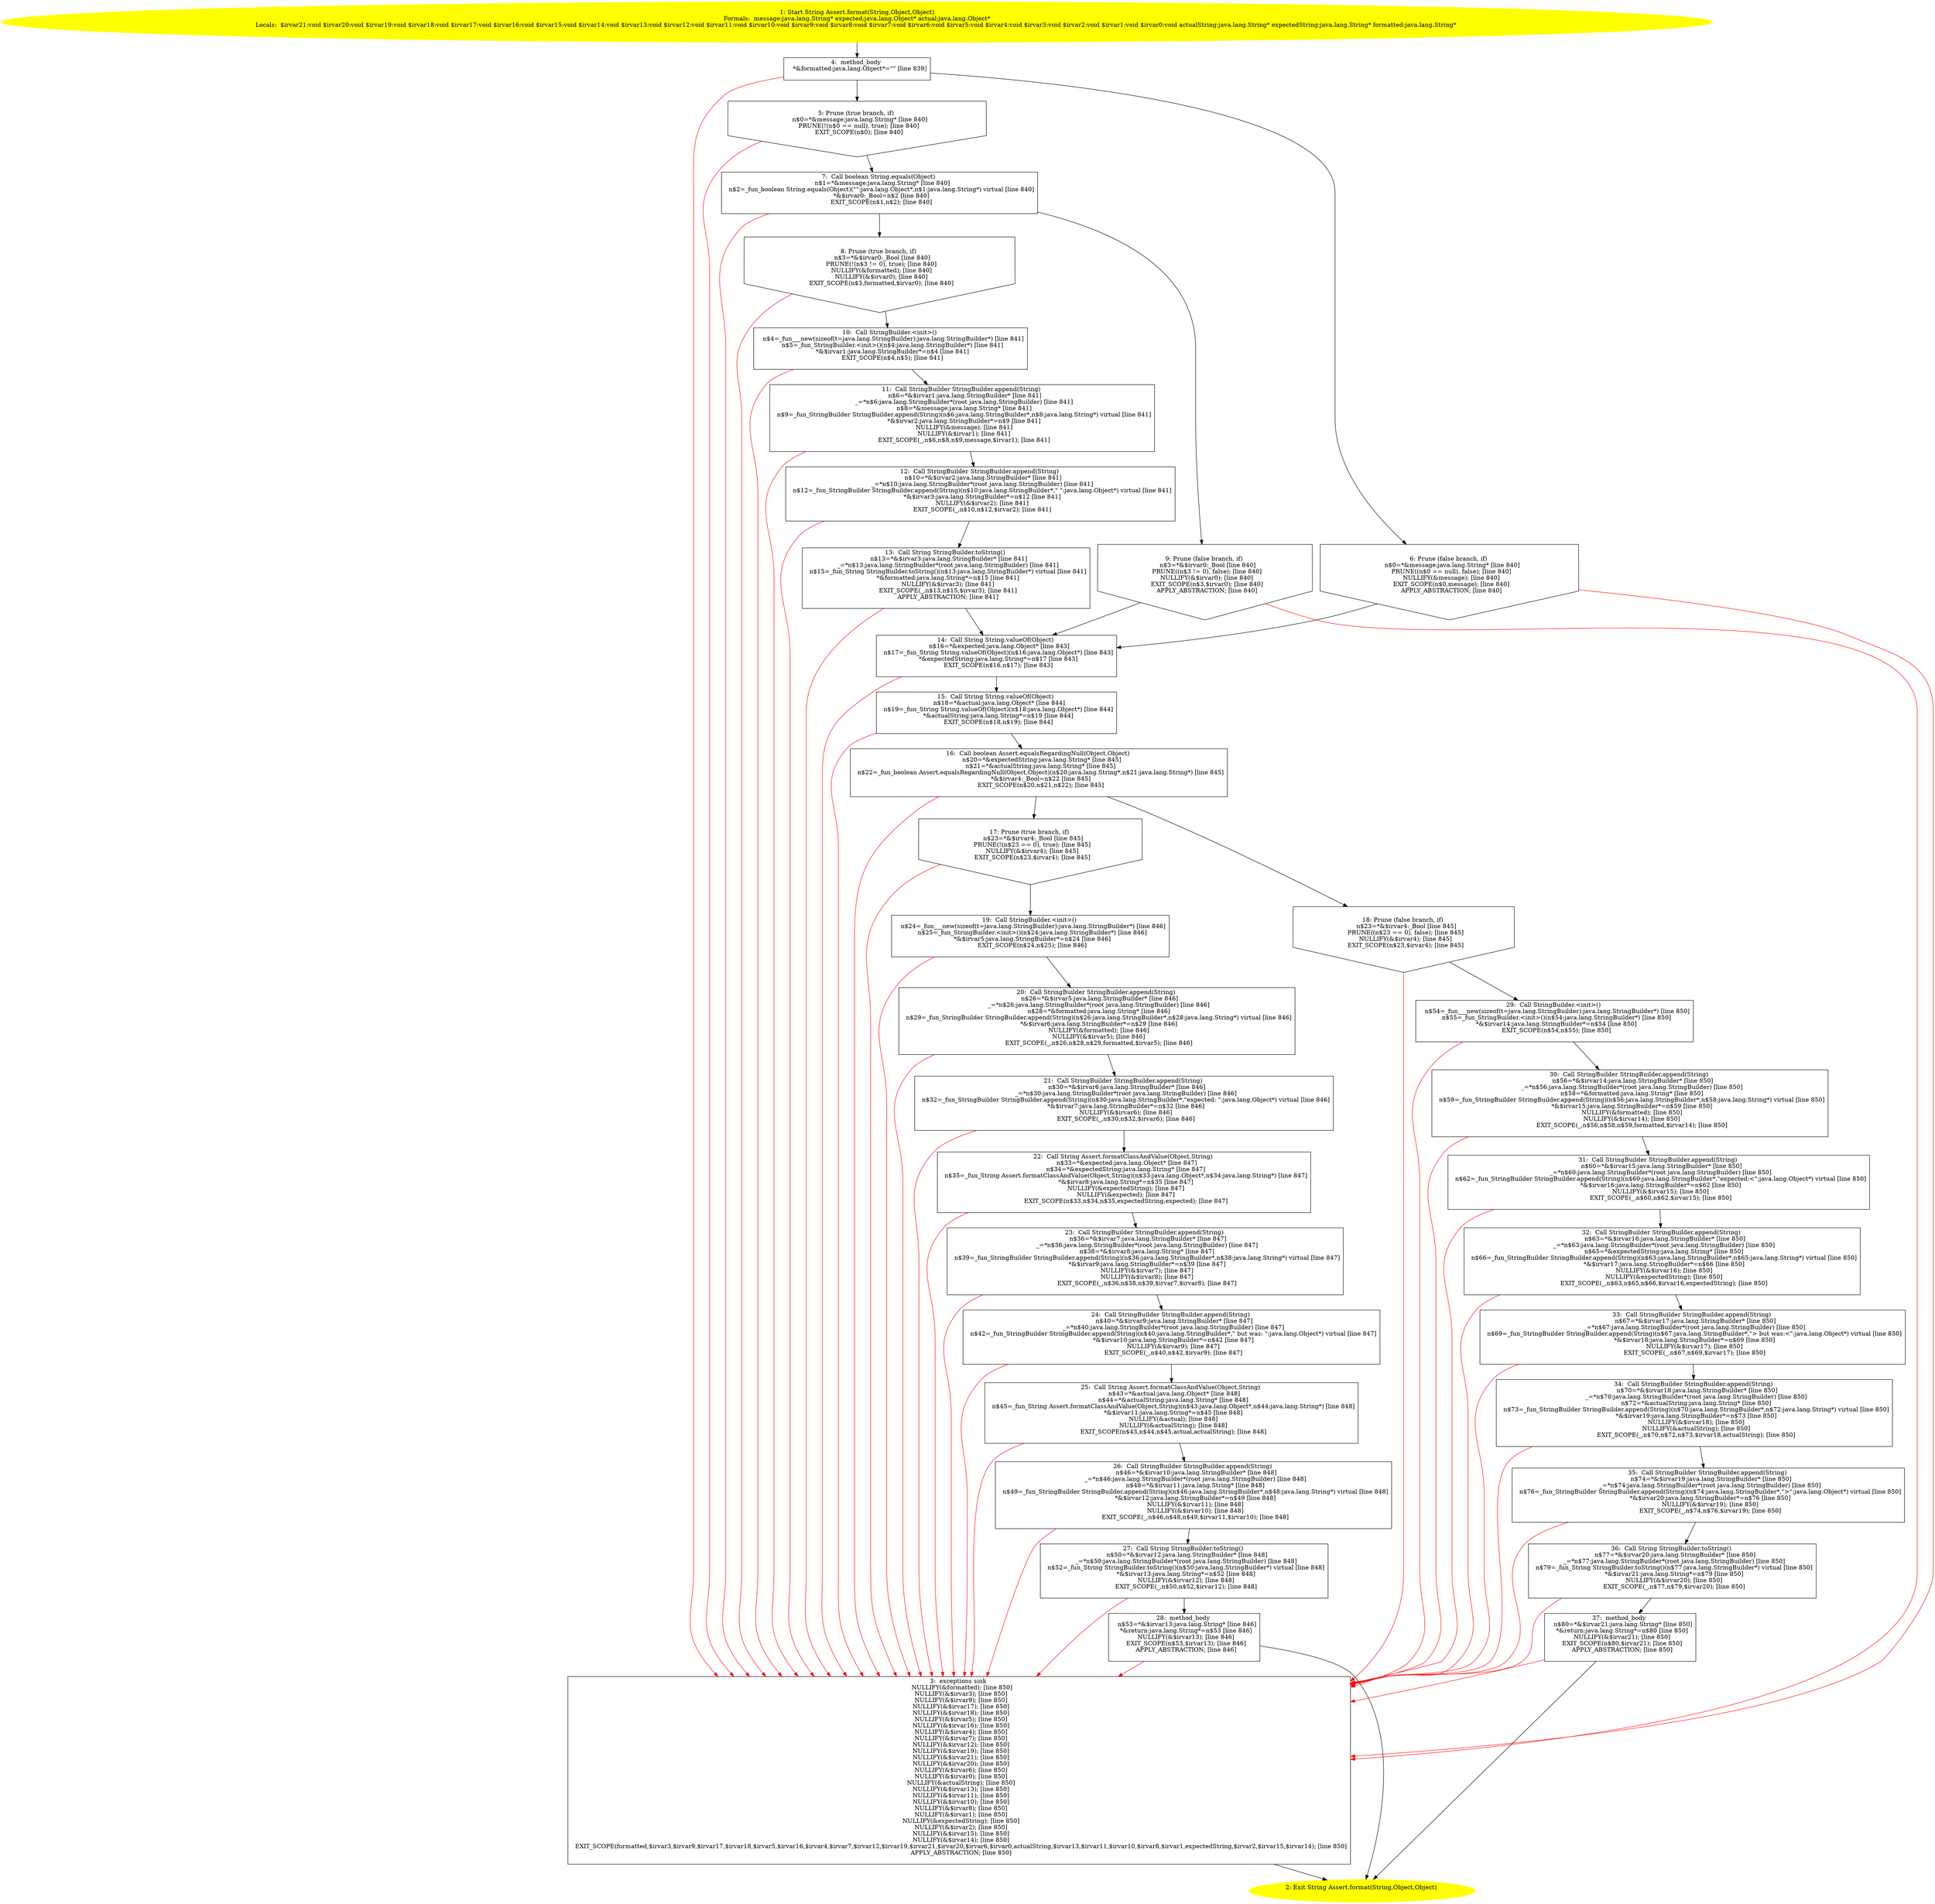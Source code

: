 /* @generated */
digraph cfg {
"org.junit.Assert.format(java.lang.String,java.lang.Object,java.lang.Object):java.lang.String.0040a1fde1e6d30497744224b7eedcc3_1" [label="1: Start String Assert.format(String,Object,Object)\nFormals:  message:java.lang.String* expected:java.lang.Object* actual:java.lang.Object*\nLocals:  $irvar21:void $irvar20:void $irvar19:void $irvar18:void $irvar17:void $irvar16:void $irvar15:void $irvar14:void $irvar13:void $irvar12:void $irvar11:void $irvar10:void $irvar9:void $irvar8:void $irvar7:void $irvar6:void $irvar5:void $irvar4:void $irvar3:void $irvar2:void $irvar1:void $irvar0:void actualString:java.lang.String* expectedString:java.lang.String* formatted:java.lang.String* \n  " color=yellow style=filled]
	

	 "org.junit.Assert.format(java.lang.String,java.lang.Object,java.lang.Object):java.lang.String.0040a1fde1e6d30497744224b7eedcc3_1" -> "org.junit.Assert.format(java.lang.String,java.lang.Object,java.lang.Object):java.lang.String.0040a1fde1e6d30497744224b7eedcc3_4" ;
"org.junit.Assert.format(java.lang.String,java.lang.Object,java.lang.Object):java.lang.String.0040a1fde1e6d30497744224b7eedcc3_2" [label="2: Exit String Assert.format(String,Object,Object) \n  " color=yellow style=filled]
	

"org.junit.Assert.format(java.lang.String,java.lang.Object,java.lang.Object):java.lang.String.0040a1fde1e6d30497744224b7eedcc3_3" [label="3:  exceptions sink \n   NULLIFY(&formatted); [line 850]\n  NULLIFY(&$irvar3); [line 850]\n  NULLIFY(&$irvar9); [line 850]\n  NULLIFY(&$irvar17); [line 850]\n  NULLIFY(&$irvar18); [line 850]\n  NULLIFY(&$irvar5); [line 850]\n  NULLIFY(&$irvar16); [line 850]\n  NULLIFY(&$irvar4); [line 850]\n  NULLIFY(&$irvar7); [line 850]\n  NULLIFY(&$irvar12); [line 850]\n  NULLIFY(&$irvar19); [line 850]\n  NULLIFY(&$irvar21); [line 850]\n  NULLIFY(&$irvar20); [line 850]\n  NULLIFY(&$irvar6); [line 850]\n  NULLIFY(&$irvar0); [line 850]\n  NULLIFY(&actualString); [line 850]\n  NULLIFY(&$irvar13); [line 850]\n  NULLIFY(&$irvar11); [line 850]\n  NULLIFY(&$irvar10); [line 850]\n  NULLIFY(&$irvar8); [line 850]\n  NULLIFY(&$irvar1); [line 850]\n  NULLIFY(&expectedString); [line 850]\n  NULLIFY(&$irvar2); [line 850]\n  NULLIFY(&$irvar15); [line 850]\n  NULLIFY(&$irvar14); [line 850]\n  EXIT_SCOPE(formatted,$irvar3,$irvar9,$irvar17,$irvar18,$irvar5,$irvar16,$irvar4,$irvar7,$irvar12,$irvar19,$irvar21,$irvar20,$irvar6,$irvar0,actualString,$irvar13,$irvar11,$irvar10,$irvar8,$irvar1,expectedString,$irvar2,$irvar15,$irvar14); [line 850]\n  APPLY_ABSTRACTION; [line 850]\n " shape="box"]
	

	 "org.junit.Assert.format(java.lang.String,java.lang.Object,java.lang.Object):java.lang.String.0040a1fde1e6d30497744224b7eedcc3_3" -> "org.junit.Assert.format(java.lang.String,java.lang.Object,java.lang.Object):java.lang.String.0040a1fde1e6d30497744224b7eedcc3_2" ;
"org.junit.Assert.format(java.lang.String,java.lang.Object,java.lang.Object):java.lang.String.0040a1fde1e6d30497744224b7eedcc3_4" [label="4:  method_body \n   *&formatted:java.lang.Object*=\"\" [line 839]\n " shape="box"]
	

	 "org.junit.Assert.format(java.lang.String,java.lang.Object,java.lang.Object):java.lang.String.0040a1fde1e6d30497744224b7eedcc3_4" -> "org.junit.Assert.format(java.lang.String,java.lang.Object,java.lang.Object):java.lang.String.0040a1fde1e6d30497744224b7eedcc3_5" ;
	 "org.junit.Assert.format(java.lang.String,java.lang.Object,java.lang.Object):java.lang.String.0040a1fde1e6d30497744224b7eedcc3_4" -> "org.junit.Assert.format(java.lang.String,java.lang.Object,java.lang.Object):java.lang.String.0040a1fde1e6d30497744224b7eedcc3_6" ;
	 "org.junit.Assert.format(java.lang.String,java.lang.Object,java.lang.Object):java.lang.String.0040a1fde1e6d30497744224b7eedcc3_4" -> "org.junit.Assert.format(java.lang.String,java.lang.Object,java.lang.Object):java.lang.String.0040a1fde1e6d30497744224b7eedcc3_3" [color="red" ];
"org.junit.Assert.format(java.lang.String,java.lang.Object,java.lang.Object):java.lang.String.0040a1fde1e6d30497744224b7eedcc3_5" [label="5: Prune (true branch, if) \n   n$0=*&message:java.lang.String* [line 840]\n  PRUNE(!(n$0 == null), true); [line 840]\n  EXIT_SCOPE(n$0); [line 840]\n " shape="invhouse"]
	

	 "org.junit.Assert.format(java.lang.String,java.lang.Object,java.lang.Object):java.lang.String.0040a1fde1e6d30497744224b7eedcc3_5" -> "org.junit.Assert.format(java.lang.String,java.lang.Object,java.lang.Object):java.lang.String.0040a1fde1e6d30497744224b7eedcc3_7" ;
	 "org.junit.Assert.format(java.lang.String,java.lang.Object,java.lang.Object):java.lang.String.0040a1fde1e6d30497744224b7eedcc3_5" -> "org.junit.Assert.format(java.lang.String,java.lang.Object,java.lang.Object):java.lang.String.0040a1fde1e6d30497744224b7eedcc3_3" [color="red" ];
"org.junit.Assert.format(java.lang.String,java.lang.Object,java.lang.Object):java.lang.String.0040a1fde1e6d30497744224b7eedcc3_6" [label="6: Prune (false branch, if) \n   n$0=*&message:java.lang.String* [line 840]\n  PRUNE((n$0 == null), false); [line 840]\n  NULLIFY(&message); [line 840]\n  EXIT_SCOPE(n$0,message); [line 840]\n  APPLY_ABSTRACTION; [line 840]\n " shape="invhouse"]
	

	 "org.junit.Assert.format(java.lang.String,java.lang.Object,java.lang.Object):java.lang.String.0040a1fde1e6d30497744224b7eedcc3_6" -> "org.junit.Assert.format(java.lang.String,java.lang.Object,java.lang.Object):java.lang.String.0040a1fde1e6d30497744224b7eedcc3_14" ;
	 "org.junit.Assert.format(java.lang.String,java.lang.Object,java.lang.Object):java.lang.String.0040a1fde1e6d30497744224b7eedcc3_6" -> "org.junit.Assert.format(java.lang.String,java.lang.Object,java.lang.Object):java.lang.String.0040a1fde1e6d30497744224b7eedcc3_3" [color="red" ];
"org.junit.Assert.format(java.lang.String,java.lang.Object,java.lang.Object):java.lang.String.0040a1fde1e6d30497744224b7eedcc3_7" [label="7:  Call boolean String.equals(Object) \n   n$1=*&message:java.lang.String* [line 840]\n  n$2=_fun_boolean String.equals(Object)(\"\":java.lang.Object*,n$1:java.lang.String*) virtual [line 840]\n  *&$irvar0:_Bool=n$2 [line 840]\n  EXIT_SCOPE(n$1,n$2); [line 840]\n " shape="box"]
	

	 "org.junit.Assert.format(java.lang.String,java.lang.Object,java.lang.Object):java.lang.String.0040a1fde1e6d30497744224b7eedcc3_7" -> "org.junit.Assert.format(java.lang.String,java.lang.Object,java.lang.Object):java.lang.String.0040a1fde1e6d30497744224b7eedcc3_8" ;
	 "org.junit.Assert.format(java.lang.String,java.lang.Object,java.lang.Object):java.lang.String.0040a1fde1e6d30497744224b7eedcc3_7" -> "org.junit.Assert.format(java.lang.String,java.lang.Object,java.lang.Object):java.lang.String.0040a1fde1e6d30497744224b7eedcc3_9" ;
	 "org.junit.Assert.format(java.lang.String,java.lang.Object,java.lang.Object):java.lang.String.0040a1fde1e6d30497744224b7eedcc3_7" -> "org.junit.Assert.format(java.lang.String,java.lang.Object,java.lang.Object):java.lang.String.0040a1fde1e6d30497744224b7eedcc3_3" [color="red" ];
"org.junit.Assert.format(java.lang.String,java.lang.Object,java.lang.Object):java.lang.String.0040a1fde1e6d30497744224b7eedcc3_8" [label="8: Prune (true branch, if) \n   n$3=*&$irvar0:_Bool [line 840]\n  PRUNE(!(n$3 != 0), true); [line 840]\n  NULLIFY(&formatted); [line 840]\n  NULLIFY(&$irvar0); [line 840]\n  EXIT_SCOPE(n$3,formatted,$irvar0); [line 840]\n " shape="invhouse"]
	

	 "org.junit.Assert.format(java.lang.String,java.lang.Object,java.lang.Object):java.lang.String.0040a1fde1e6d30497744224b7eedcc3_8" -> "org.junit.Assert.format(java.lang.String,java.lang.Object,java.lang.Object):java.lang.String.0040a1fde1e6d30497744224b7eedcc3_10" ;
	 "org.junit.Assert.format(java.lang.String,java.lang.Object,java.lang.Object):java.lang.String.0040a1fde1e6d30497744224b7eedcc3_8" -> "org.junit.Assert.format(java.lang.String,java.lang.Object,java.lang.Object):java.lang.String.0040a1fde1e6d30497744224b7eedcc3_3" [color="red" ];
"org.junit.Assert.format(java.lang.String,java.lang.Object,java.lang.Object):java.lang.String.0040a1fde1e6d30497744224b7eedcc3_9" [label="9: Prune (false branch, if) \n   n$3=*&$irvar0:_Bool [line 840]\n  PRUNE((n$3 != 0), false); [line 840]\n  NULLIFY(&$irvar0); [line 840]\n  EXIT_SCOPE(n$3,$irvar0); [line 840]\n  APPLY_ABSTRACTION; [line 840]\n " shape="invhouse"]
	

	 "org.junit.Assert.format(java.lang.String,java.lang.Object,java.lang.Object):java.lang.String.0040a1fde1e6d30497744224b7eedcc3_9" -> "org.junit.Assert.format(java.lang.String,java.lang.Object,java.lang.Object):java.lang.String.0040a1fde1e6d30497744224b7eedcc3_14" ;
	 "org.junit.Assert.format(java.lang.String,java.lang.Object,java.lang.Object):java.lang.String.0040a1fde1e6d30497744224b7eedcc3_9" -> "org.junit.Assert.format(java.lang.String,java.lang.Object,java.lang.Object):java.lang.String.0040a1fde1e6d30497744224b7eedcc3_3" [color="red" ];
"org.junit.Assert.format(java.lang.String,java.lang.Object,java.lang.Object):java.lang.String.0040a1fde1e6d30497744224b7eedcc3_10" [label="10:  Call StringBuilder.<init>() \n   n$4=_fun___new(sizeof(t=java.lang.StringBuilder):java.lang.StringBuilder*) [line 841]\n  n$5=_fun_StringBuilder.<init>()(n$4:java.lang.StringBuilder*) [line 841]\n  *&$irvar1:java.lang.StringBuilder*=n$4 [line 841]\n  EXIT_SCOPE(n$4,n$5); [line 841]\n " shape="box"]
	

	 "org.junit.Assert.format(java.lang.String,java.lang.Object,java.lang.Object):java.lang.String.0040a1fde1e6d30497744224b7eedcc3_10" -> "org.junit.Assert.format(java.lang.String,java.lang.Object,java.lang.Object):java.lang.String.0040a1fde1e6d30497744224b7eedcc3_11" ;
	 "org.junit.Assert.format(java.lang.String,java.lang.Object,java.lang.Object):java.lang.String.0040a1fde1e6d30497744224b7eedcc3_10" -> "org.junit.Assert.format(java.lang.String,java.lang.Object,java.lang.Object):java.lang.String.0040a1fde1e6d30497744224b7eedcc3_3" [color="red" ];
"org.junit.Assert.format(java.lang.String,java.lang.Object,java.lang.Object):java.lang.String.0040a1fde1e6d30497744224b7eedcc3_11" [label="11:  Call StringBuilder StringBuilder.append(String) \n   n$6=*&$irvar1:java.lang.StringBuilder* [line 841]\n  _=*n$6:java.lang.StringBuilder*(root java.lang.StringBuilder) [line 841]\n  n$8=*&message:java.lang.String* [line 841]\n  n$9=_fun_StringBuilder StringBuilder.append(String)(n$6:java.lang.StringBuilder*,n$8:java.lang.String*) virtual [line 841]\n  *&$irvar2:java.lang.StringBuilder*=n$9 [line 841]\n  NULLIFY(&message); [line 841]\n  NULLIFY(&$irvar1); [line 841]\n  EXIT_SCOPE(_,n$6,n$8,n$9,message,$irvar1); [line 841]\n " shape="box"]
	

	 "org.junit.Assert.format(java.lang.String,java.lang.Object,java.lang.Object):java.lang.String.0040a1fde1e6d30497744224b7eedcc3_11" -> "org.junit.Assert.format(java.lang.String,java.lang.Object,java.lang.Object):java.lang.String.0040a1fde1e6d30497744224b7eedcc3_12" ;
	 "org.junit.Assert.format(java.lang.String,java.lang.Object,java.lang.Object):java.lang.String.0040a1fde1e6d30497744224b7eedcc3_11" -> "org.junit.Assert.format(java.lang.String,java.lang.Object,java.lang.Object):java.lang.String.0040a1fde1e6d30497744224b7eedcc3_3" [color="red" ];
"org.junit.Assert.format(java.lang.String,java.lang.Object,java.lang.Object):java.lang.String.0040a1fde1e6d30497744224b7eedcc3_12" [label="12:  Call StringBuilder StringBuilder.append(String) \n   n$10=*&$irvar2:java.lang.StringBuilder* [line 841]\n  _=*n$10:java.lang.StringBuilder*(root java.lang.StringBuilder) [line 841]\n  n$12=_fun_StringBuilder StringBuilder.append(String)(n$10:java.lang.StringBuilder*,\" \":java.lang.Object*) virtual [line 841]\n  *&$irvar3:java.lang.StringBuilder*=n$12 [line 841]\n  NULLIFY(&$irvar2); [line 841]\n  EXIT_SCOPE(_,n$10,n$12,$irvar2); [line 841]\n " shape="box"]
	

	 "org.junit.Assert.format(java.lang.String,java.lang.Object,java.lang.Object):java.lang.String.0040a1fde1e6d30497744224b7eedcc3_12" -> "org.junit.Assert.format(java.lang.String,java.lang.Object,java.lang.Object):java.lang.String.0040a1fde1e6d30497744224b7eedcc3_13" ;
	 "org.junit.Assert.format(java.lang.String,java.lang.Object,java.lang.Object):java.lang.String.0040a1fde1e6d30497744224b7eedcc3_12" -> "org.junit.Assert.format(java.lang.String,java.lang.Object,java.lang.Object):java.lang.String.0040a1fde1e6d30497744224b7eedcc3_3" [color="red" ];
"org.junit.Assert.format(java.lang.String,java.lang.Object,java.lang.Object):java.lang.String.0040a1fde1e6d30497744224b7eedcc3_13" [label="13:  Call String StringBuilder.toString() \n   n$13=*&$irvar3:java.lang.StringBuilder* [line 841]\n  _=*n$13:java.lang.StringBuilder*(root java.lang.StringBuilder) [line 841]\n  n$15=_fun_String StringBuilder.toString()(n$13:java.lang.StringBuilder*) virtual [line 841]\n  *&formatted:java.lang.String*=n$15 [line 841]\n  NULLIFY(&$irvar3); [line 841]\n  EXIT_SCOPE(_,n$13,n$15,$irvar3); [line 841]\n  APPLY_ABSTRACTION; [line 841]\n " shape="box"]
	

	 "org.junit.Assert.format(java.lang.String,java.lang.Object,java.lang.Object):java.lang.String.0040a1fde1e6d30497744224b7eedcc3_13" -> "org.junit.Assert.format(java.lang.String,java.lang.Object,java.lang.Object):java.lang.String.0040a1fde1e6d30497744224b7eedcc3_14" ;
	 "org.junit.Assert.format(java.lang.String,java.lang.Object,java.lang.Object):java.lang.String.0040a1fde1e6d30497744224b7eedcc3_13" -> "org.junit.Assert.format(java.lang.String,java.lang.Object,java.lang.Object):java.lang.String.0040a1fde1e6d30497744224b7eedcc3_3" [color="red" ];
"org.junit.Assert.format(java.lang.String,java.lang.Object,java.lang.Object):java.lang.String.0040a1fde1e6d30497744224b7eedcc3_14" [label="14:  Call String String.valueOf(Object) \n   n$16=*&expected:java.lang.Object* [line 843]\n  n$17=_fun_String String.valueOf(Object)(n$16:java.lang.Object*) [line 843]\n  *&expectedString:java.lang.String*=n$17 [line 843]\n  EXIT_SCOPE(n$16,n$17); [line 843]\n " shape="box"]
	

	 "org.junit.Assert.format(java.lang.String,java.lang.Object,java.lang.Object):java.lang.String.0040a1fde1e6d30497744224b7eedcc3_14" -> "org.junit.Assert.format(java.lang.String,java.lang.Object,java.lang.Object):java.lang.String.0040a1fde1e6d30497744224b7eedcc3_15" ;
	 "org.junit.Assert.format(java.lang.String,java.lang.Object,java.lang.Object):java.lang.String.0040a1fde1e6d30497744224b7eedcc3_14" -> "org.junit.Assert.format(java.lang.String,java.lang.Object,java.lang.Object):java.lang.String.0040a1fde1e6d30497744224b7eedcc3_3" [color="red" ];
"org.junit.Assert.format(java.lang.String,java.lang.Object,java.lang.Object):java.lang.String.0040a1fde1e6d30497744224b7eedcc3_15" [label="15:  Call String String.valueOf(Object) \n   n$18=*&actual:java.lang.Object* [line 844]\n  n$19=_fun_String String.valueOf(Object)(n$18:java.lang.Object*) [line 844]\n  *&actualString:java.lang.String*=n$19 [line 844]\n  EXIT_SCOPE(n$18,n$19); [line 844]\n " shape="box"]
	

	 "org.junit.Assert.format(java.lang.String,java.lang.Object,java.lang.Object):java.lang.String.0040a1fde1e6d30497744224b7eedcc3_15" -> "org.junit.Assert.format(java.lang.String,java.lang.Object,java.lang.Object):java.lang.String.0040a1fde1e6d30497744224b7eedcc3_16" ;
	 "org.junit.Assert.format(java.lang.String,java.lang.Object,java.lang.Object):java.lang.String.0040a1fde1e6d30497744224b7eedcc3_15" -> "org.junit.Assert.format(java.lang.String,java.lang.Object,java.lang.Object):java.lang.String.0040a1fde1e6d30497744224b7eedcc3_3" [color="red" ];
"org.junit.Assert.format(java.lang.String,java.lang.Object,java.lang.Object):java.lang.String.0040a1fde1e6d30497744224b7eedcc3_16" [label="16:  Call boolean Assert.equalsRegardingNull(Object,Object) \n   n$20=*&expectedString:java.lang.String* [line 845]\n  n$21=*&actualString:java.lang.String* [line 845]\n  n$22=_fun_boolean Assert.equalsRegardingNull(Object,Object)(n$20:java.lang.String*,n$21:java.lang.String*) [line 845]\n  *&$irvar4:_Bool=n$22 [line 845]\n  EXIT_SCOPE(n$20,n$21,n$22); [line 845]\n " shape="box"]
	

	 "org.junit.Assert.format(java.lang.String,java.lang.Object,java.lang.Object):java.lang.String.0040a1fde1e6d30497744224b7eedcc3_16" -> "org.junit.Assert.format(java.lang.String,java.lang.Object,java.lang.Object):java.lang.String.0040a1fde1e6d30497744224b7eedcc3_17" ;
	 "org.junit.Assert.format(java.lang.String,java.lang.Object,java.lang.Object):java.lang.String.0040a1fde1e6d30497744224b7eedcc3_16" -> "org.junit.Assert.format(java.lang.String,java.lang.Object,java.lang.Object):java.lang.String.0040a1fde1e6d30497744224b7eedcc3_18" ;
	 "org.junit.Assert.format(java.lang.String,java.lang.Object,java.lang.Object):java.lang.String.0040a1fde1e6d30497744224b7eedcc3_16" -> "org.junit.Assert.format(java.lang.String,java.lang.Object,java.lang.Object):java.lang.String.0040a1fde1e6d30497744224b7eedcc3_3" [color="red" ];
"org.junit.Assert.format(java.lang.String,java.lang.Object,java.lang.Object):java.lang.String.0040a1fde1e6d30497744224b7eedcc3_17" [label="17: Prune (true branch, if) \n   n$23=*&$irvar4:_Bool [line 845]\n  PRUNE(!(n$23 == 0), true); [line 845]\n  NULLIFY(&$irvar4); [line 845]\n  EXIT_SCOPE(n$23,$irvar4); [line 845]\n " shape="invhouse"]
	

	 "org.junit.Assert.format(java.lang.String,java.lang.Object,java.lang.Object):java.lang.String.0040a1fde1e6d30497744224b7eedcc3_17" -> "org.junit.Assert.format(java.lang.String,java.lang.Object,java.lang.Object):java.lang.String.0040a1fde1e6d30497744224b7eedcc3_19" ;
	 "org.junit.Assert.format(java.lang.String,java.lang.Object,java.lang.Object):java.lang.String.0040a1fde1e6d30497744224b7eedcc3_17" -> "org.junit.Assert.format(java.lang.String,java.lang.Object,java.lang.Object):java.lang.String.0040a1fde1e6d30497744224b7eedcc3_3" [color="red" ];
"org.junit.Assert.format(java.lang.String,java.lang.Object,java.lang.Object):java.lang.String.0040a1fde1e6d30497744224b7eedcc3_18" [label="18: Prune (false branch, if) \n   n$23=*&$irvar4:_Bool [line 845]\n  PRUNE((n$23 == 0), false); [line 845]\n  NULLIFY(&$irvar4); [line 845]\n  EXIT_SCOPE(n$23,$irvar4); [line 845]\n " shape="invhouse"]
	

	 "org.junit.Assert.format(java.lang.String,java.lang.Object,java.lang.Object):java.lang.String.0040a1fde1e6d30497744224b7eedcc3_18" -> "org.junit.Assert.format(java.lang.String,java.lang.Object,java.lang.Object):java.lang.String.0040a1fde1e6d30497744224b7eedcc3_29" ;
	 "org.junit.Assert.format(java.lang.String,java.lang.Object,java.lang.Object):java.lang.String.0040a1fde1e6d30497744224b7eedcc3_18" -> "org.junit.Assert.format(java.lang.String,java.lang.Object,java.lang.Object):java.lang.String.0040a1fde1e6d30497744224b7eedcc3_3" [color="red" ];
"org.junit.Assert.format(java.lang.String,java.lang.Object,java.lang.Object):java.lang.String.0040a1fde1e6d30497744224b7eedcc3_19" [label="19:  Call StringBuilder.<init>() \n   n$24=_fun___new(sizeof(t=java.lang.StringBuilder):java.lang.StringBuilder*) [line 846]\n  n$25=_fun_StringBuilder.<init>()(n$24:java.lang.StringBuilder*) [line 846]\n  *&$irvar5:java.lang.StringBuilder*=n$24 [line 846]\n  EXIT_SCOPE(n$24,n$25); [line 846]\n " shape="box"]
	

	 "org.junit.Assert.format(java.lang.String,java.lang.Object,java.lang.Object):java.lang.String.0040a1fde1e6d30497744224b7eedcc3_19" -> "org.junit.Assert.format(java.lang.String,java.lang.Object,java.lang.Object):java.lang.String.0040a1fde1e6d30497744224b7eedcc3_20" ;
	 "org.junit.Assert.format(java.lang.String,java.lang.Object,java.lang.Object):java.lang.String.0040a1fde1e6d30497744224b7eedcc3_19" -> "org.junit.Assert.format(java.lang.String,java.lang.Object,java.lang.Object):java.lang.String.0040a1fde1e6d30497744224b7eedcc3_3" [color="red" ];
"org.junit.Assert.format(java.lang.String,java.lang.Object,java.lang.Object):java.lang.String.0040a1fde1e6d30497744224b7eedcc3_20" [label="20:  Call StringBuilder StringBuilder.append(String) \n   n$26=*&$irvar5:java.lang.StringBuilder* [line 846]\n  _=*n$26:java.lang.StringBuilder*(root java.lang.StringBuilder) [line 846]\n  n$28=*&formatted:java.lang.String* [line 846]\n  n$29=_fun_StringBuilder StringBuilder.append(String)(n$26:java.lang.StringBuilder*,n$28:java.lang.String*) virtual [line 846]\n  *&$irvar6:java.lang.StringBuilder*=n$29 [line 846]\n  NULLIFY(&formatted); [line 846]\n  NULLIFY(&$irvar5); [line 846]\n  EXIT_SCOPE(_,n$26,n$28,n$29,formatted,$irvar5); [line 846]\n " shape="box"]
	

	 "org.junit.Assert.format(java.lang.String,java.lang.Object,java.lang.Object):java.lang.String.0040a1fde1e6d30497744224b7eedcc3_20" -> "org.junit.Assert.format(java.lang.String,java.lang.Object,java.lang.Object):java.lang.String.0040a1fde1e6d30497744224b7eedcc3_21" ;
	 "org.junit.Assert.format(java.lang.String,java.lang.Object,java.lang.Object):java.lang.String.0040a1fde1e6d30497744224b7eedcc3_20" -> "org.junit.Assert.format(java.lang.String,java.lang.Object,java.lang.Object):java.lang.String.0040a1fde1e6d30497744224b7eedcc3_3" [color="red" ];
"org.junit.Assert.format(java.lang.String,java.lang.Object,java.lang.Object):java.lang.String.0040a1fde1e6d30497744224b7eedcc3_21" [label="21:  Call StringBuilder StringBuilder.append(String) \n   n$30=*&$irvar6:java.lang.StringBuilder* [line 846]\n  _=*n$30:java.lang.StringBuilder*(root java.lang.StringBuilder) [line 846]\n  n$32=_fun_StringBuilder StringBuilder.append(String)(n$30:java.lang.StringBuilder*,\"expected: \":java.lang.Object*) virtual [line 846]\n  *&$irvar7:java.lang.StringBuilder*=n$32 [line 846]\n  NULLIFY(&$irvar6); [line 846]\n  EXIT_SCOPE(_,n$30,n$32,$irvar6); [line 846]\n " shape="box"]
	

	 "org.junit.Assert.format(java.lang.String,java.lang.Object,java.lang.Object):java.lang.String.0040a1fde1e6d30497744224b7eedcc3_21" -> "org.junit.Assert.format(java.lang.String,java.lang.Object,java.lang.Object):java.lang.String.0040a1fde1e6d30497744224b7eedcc3_22" ;
	 "org.junit.Assert.format(java.lang.String,java.lang.Object,java.lang.Object):java.lang.String.0040a1fde1e6d30497744224b7eedcc3_21" -> "org.junit.Assert.format(java.lang.String,java.lang.Object,java.lang.Object):java.lang.String.0040a1fde1e6d30497744224b7eedcc3_3" [color="red" ];
"org.junit.Assert.format(java.lang.String,java.lang.Object,java.lang.Object):java.lang.String.0040a1fde1e6d30497744224b7eedcc3_22" [label="22:  Call String Assert.formatClassAndValue(Object,String) \n   n$33=*&expected:java.lang.Object* [line 847]\n  n$34=*&expectedString:java.lang.String* [line 847]\n  n$35=_fun_String Assert.formatClassAndValue(Object,String)(n$33:java.lang.Object*,n$34:java.lang.String*) [line 847]\n  *&$irvar8:java.lang.String*=n$35 [line 847]\n  NULLIFY(&expectedString); [line 847]\n  NULLIFY(&expected); [line 847]\n  EXIT_SCOPE(n$33,n$34,n$35,expectedString,expected); [line 847]\n " shape="box"]
	

	 "org.junit.Assert.format(java.lang.String,java.lang.Object,java.lang.Object):java.lang.String.0040a1fde1e6d30497744224b7eedcc3_22" -> "org.junit.Assert.format(java.lang.String,java.lang.Object,java.lang.Object):java.lang.String.0040a1fde1e6d30497744224b7eedcc3_23" ;
	 "org.junit.Assert.format(java.lang.String,java.lang.Object,java.lang.Object):java.lang.String.0040a1fde1e6d30497744224b7eedcc3_22" -> "org.junit.Assert.format(java.lang.String,java.lang.Object,java.lang.Object):java.lang.String.0040a1fde1e6d30497744224b7eedcc3_3" [color="red" ];
"org.junit.Assert.format(java.lang.String,java.lang.Object,java.lang.Object):java.lang.String.0040a1fde1e6d30497744224b7eedcc3_23" [label="23:  Call StringBuilder StringBuilder.append(String) \n   n$36=*&$irvar7:java.lang.StringBuilder* [line 847]\n  _=*n$36:java.lang.StringBuilder*(root java.lang.StringBuilder) [line 847]\n  n$38=*&$irvar8:java.lang.String* [line 847]\n  n$39=_fun_StringBuilder StringBuilder.append(String)(n$36:java.lang.StringBuilder*,n$38:java.lang.String*) virtual [line 847]\n  *&$irvar9:java.lang.StringBuilder*=n$39 [line 847]\n  NULLIFY(&$irvar7); [line 847]\n  NULLIFY(&$irvar8); [line 847]\n  EXIT_SCOPE(_,n$36,n$38,n$39,$irvar7,$irvar8); [line 847]\n " shape="box"]
	

	 "org.junit.Assert.format(java.lang.String,java.lang.Object,java.lang.Object):java.lang.String.0040a1fde1e6d30497744224b7eedcc3_23" -> "org.junit.Assert.format(java.lang.String,java.lang.Object,java.lang.Object):java.lang.String.0040a1fde1e6d30497744224b7eedcc3_24" ;
	 "org.junit.Assert.format(java.lang.String,java.lang.Object,java.lang.Object):java.lang.String.0040a1fde1e6d30497744224b7eedcc3_23" -> "org.junit.Assert.format(java.lang.String,java.lang.Object,java.lang.Object):java.lang.String.0040a1fde1e6d30497744224b7eedcc3_3" [color="red" ];
"org.junit.Assert.format(java.lang.String,java.lang.Object,java.lang.Object):java.lang.String.0040a1fde1e6d30497744224b7eedcc3_24" [label="24:  Call StringBuilder StringBuilder.append(String) \n   n$40=*&$irvar9:java.lang.StringBuilder* [line 847]\n  _=*n$40:java.lang.StringBuilder*(root java.lang.StringBuilder) [line 847]\n  n$42=_fun_StringBuilder StringBuilder.append(String)(n$40:java.lang.StringBuilder*,\" but was: \":java.lang.Object*) virtual [line 847]\n  *&$irvar10:java.lang.StringBuilder*=n$42 [line 847]\n  NULLIFY(&$irvar9); [line 847]\n  EXIT_SCOPE(_,n$40,n$42,$irvar9); [line 847]\n " shape="box"]
	

	 "org.junit.Assert.format(java.lang.String,java.lang.Object,java.lang.Object):java.lang.String.0040a1fde1e6d30497744224b7eedcc3_24" -> "org.junit.Assert.format(java.lang.String,java.lang.Object,java.lang.Object):java.lang.String.0040a1fde1e6d30497744224b7eedcc3_25" ;
	 "org.junit.Assert.format(java.lang.String,java.lang.Object,java.lang.Object):java.lang.String.0040a1fde1e6d30497744224b7eedcc3_24" -> "org.junit.Assert.format(java.lang.String,java.lang.Object,java.lang.Object):java.lang.String.0040a1fde1e6d30497744224b7eedcc3_3" [color="red" ];
"org.junit.Assert.format(java.lang.String,java.lang.Object,java.lang.Object):java.lang.String.0040a1fde1e6d30497744224b7eedcc3_25" [label="25:  Call String Assert.formatClassAndValue(Object,String) \n   n$43=*&actual:java.lang.Object* [line 848]\n  n$44=*&actualString:java.lang.String* [line 848]\n  n$45=_fun_String Assert.formatClassAndValue(Object,String)(n$43:java.lang.Object*,n$44:java.lang.String*) [line 848]\n  *&$irvar11:java.lang.String*=n$45 [line 848]\n  NULLIFY(&actual); [line 848]\n  NULLIFY(&actualString); [line 848]\n  EXIT_SCOPE(n$43,n$44,n$45,actual,actualString); [line 848]\n " shape="box"]
	

	 "org.junit.Assert.format(java.lang.String,java.lang.Object,java.lang.Object):java.lang.String.0040a1fde1e6d30497744224b7eedcc3_25" -> "org.junit.Assert.format(java.lang.String,java.lang.Object,java.lang.Object):java.lang.String.0040a1fde1e6d30497744224b7eedcc3_26" ;
	 "org.junit.Assert.format(java.lang.String,java.lang.Object,java.lang.Object):java.lang.String.0040a1fde1e6d30497744224b7eedcc3_25" -> "org.junit.Assert.format(java.lang.String,java.lang.Object,java.lang.Object):java.lang.String.0040a1fde1e6d30497744224b7eedcc3_3" [color="red" ];
"org.junit.Assert.format(java.lang.String,java.lang.Object,java.lang.Object):java.lang.String.0040a1fde1e6d30497744224b7eedcc3_26" [label="26:  Call StringBuilder StringBuilder.append(String) \n   n$46=*&$irvar10:java.lang.StringBuilder* [line 848]\n  _=*n$46:java.lang.StringBuilder*(root java.lang.StringBuilder) [line 848]\n  n$48=*&$irvar11:java.lang.String* [line 848]\n  n$49=_fun_StringBuilder StringBuilder.append(String)(n$46:java.lang.StringBuilder*,n$48:java.lang.String*) virtual [line 848]\n  *&$irvar12:java.lang.StringBuilder*=n$49 [line 848]\n  NULLIFY(&$irvar11); [line 848]\n  NULLIFY(&$irvar10); [line 848]\n  EXIT_SCOPE(_,n$46,n$48,n$49,$irvar11,$irvar10); [line 848]\n " shape="box"]
	

	 "org.junit.Assert.format(java.lang.String,java.lang.Object,java.lang.Object):java.lang.String.0040a1fde1e6d30497744224b7eedcc3_26" -> "org.junit.Assert.format(java.lang.String,java.lang.Object,java.lang.Object):java.lang.String.0040a1fde1e6d30497744224b7eedcc3_27" ;
	 "org.junit.Assert.format(java.lang.String,java.lang.Object,java.lang.Object):java.lang.String.0040a1fde1e6d30497744224b7eedcc3_26" -> "org.junit.Assert.format(java.lang.String,java.lang.Object,java.lang.Object):java.lang.String.0040a1fde1e6d30497744224b7eedcc3_3" [color="red" ];
"org.junit.Assert.format(java.lang.String,java.lang.Object,java.lang.Object):java.lang.String.0040a1fde1e6d30497744224b7eedcc3_27" [label="27:  Call String StringBuilder.toString() \n   n$50=*&$irvar12:java.lang.StringBuilder* [line 848]\n  _=*n$50:java.lang.StringBuilder*(root java.lang.StringBuilder) [line 848]\n  n$52=_fun_String StringBuilder.toString()(n$50:java.lang.StringBuilder*) virtual [line 848]\n  *&$irvar13:java.lang.String*=n$52 [line 848]\n  NULLIFY(&$irvar12); [line 848]\n  EXIT_SCOPE(_,n$50,n$52,$irvar12); [line 848]\n " shape="box"]
	

	 "org.junit.Assert.format(java.lang.String,java.lang.Object,java.lang.Object):java.lang.String.0040a1fde1e6d30497744224b7eedcc3_27" -> "org.junit.Assert.format(java.lang.String,java.lang.Object,java.lang.Object):java.lang.String.0040a1fde1e6d30497744224b7eedcc3_28" ;
	 "org.junit.Assert.format(java.lang.String,java.lang.Object,java.lang.Object):java.lang.String.0040a1fde1e6d30497744224b7eedcc3_27" -> "org.junit.Assert.format(java.lang.String,java.lang.Object,java.lang.Object):java.lang.String.0040a1fde1e6d30497744224b7eedcc3_3" [color="red" ];
"org.junit.Assert.format(java.lang.String,java.lang.Object,java.lang.Object):java.lang.String.0040a1fde1e6d30497744224b7eedcc3_28" [label="28:  method_body \n   n$53=*&$irvar13:java.lang.String* [line 846]\n  *&return:java.lang.String*=n$53 [line 846]\n  NULLIFY(&$irvar13); [line 846]\n  EXIT_SCOPE(n$53,$irvar13); [line 846]\n  APPLY_ABSTRACTION; [line 846]\n " shape="box"]
	

	 "org.junit.Assert.format(java.lang.String,java.lang.Object,java.lang.Object):java.lang.String.0040a1fde1e6d30497744224b7eedcc3_28" -> "org.junit.Assert.format(java.lang.String,java.lang.Object,java.lang.Object):java.lang.String.0040a1fde1e6d30497744224b7eedcc3_2" ;
	 "org.junit.Assert.format(java.lang.String,java.lang.Object,java.lang.Object):java.lang.String.0040a1fde1e6d30497744224b7eedcc3_28" -> "org.junit.Assert.format(java.lang.String,java.lang.Object,java.lang.Object):java.lang.String.0040a1fde1e6d30497744224b7eedcc3_3" [color="red" ];
"org.junit.Assert.format(java.lang.String,java.lang.Object,java.lang.Object):java.lang.String.0040a1fde1e6d30497744224b7eedcc3_29" [label="29:  Call StringBuilder.<init>() \n   n$54=_fun___new(sizeof(t=java.lang.StringBuilder):java.lang.StringBuilder*) [line 850]\n  n$55=_fun_StringBuilder.<init>()(n$54:java.lang.StringBuilder*) [line 850]\n  *&$irvar14:java.lang.StringBuilder*=n$54 [line 850]\n  EXIT_SCOPE(n$54,n$55); [line 850]\n " shape="box"]
	

	 "org.junit.Assert.format(java.lang.String,java.lang.Object,java.lang.Object):java.lang.String.0040a1fde1e6d30497744224b7eedcc3_29" -> "org.junit.Assert.format(java.lang.String,java.lang.Object,java.lang.Object):java.lang.String.0040a1fde1e6d30497744224b7eedcc3_30" ;
	 "org.junit.Assert.format(java.lang.String,java.lang.Object,java.lang.Object):java.lang.String.0040a1fde1e6d30497744224b7eedcc3_29" -> "org.junit.Assert.format(java.lang.String,java.lang.Object,java.lang.Object):java.lang.String.0040a1fde1e6d30497744224b7eedcc3_3" [color="red" ];
"org.junit.Assert.format(java.lang.String,java.lang.Object,java.lang.Object):java.lang.String.0040a1fde1e6d30497744224b7eedcc3_30" [label="30:  Call StringBuilder StringBuilder.append(String) \n   n$56=*&$irvar14:java.lang.StringBuilder* [line 850]\n  _=*n$56:java.lang.StringBuilder*(root java.lang.StringBuilder) [line 850]\n  n$58=*&formatted:java.lang.String* [line 850]\n  n$59=_fun_StringBuilder StringBuilder.append(String)(n$56:java.lang.StringBuilder*,n$58:java.lang.String*) virtual [line 850]\n  *&$irvar15:java.lang.StringBuilder*=n$59 [line 850]\n  NULLIFY(&formatted); [line 850]\n  NULLIFY(&$irvar14); [line 850]\n  EXIT_SCOPE(_,n$56,n$58,n$59,formatted,$irvar14); [line 850]\n " shape="box"]
	

	 "org.junit.Assert.format(java.lang.String,java.lang.Object,java.lang.Object):java.lang.String.0040a1fde1e6d30497744224b7eedcc3_30" -> "org.junit.Assert.format(java.lang.String,java.lang.Object,java.lang.Object):java.lang.String.0040a1fde1e6d30497744224b7eedcc3_31" ;
	 "org.junit.Assert.format(java.lang.String,java.lang.Object,java.lang.Object):java.lang.String.0040a1fde1e6d30497744224b7eedcc3_30" -> "org.junit.Assert.format(java.lang.String,java.lang.Object,java.lang.Object):java.lang.String.0040a1fde1e6d30497744224b7eedcc3_3" [color="red" ];
"org.junit.Assert.format(java.lang.String,java.lang.Object,java.lang.Object):java.lang.String.0040a1fde1e6d30497744224b7eedcc3_31" [label="31:  Call StringBuilder StringBuilder.append(String) \n   n$60=*&$irvar15:java.lang.StringBuilder* [line 850]\n  _=*n$60:java.lang.StringBuilder*(root java.lang.StringBuilder) [line 850]\n  n$62=_fun_StringBuilder StringBuilder.append(String)(n$60:java.lang.StringBuilder*,\"expected:<\":java.lang.Object*) virtual [line 850]\n  *&$irvar16:java.lang.StringBuilder*=n$62 [line 850]\n  NULLIFY(&$irvar15); [line 850]\n  EXIT_SCOPE(_,n$60,n$62,$irvar15); [line 850]\n " shape="box"]
	

	 "org.junit.Assert.format(java.lang.String,java.lang.Object,java.lang.Object):java.lang.String.0040a1fde1e6d30497744224b7eedcc3_31" -> "org.junit.Assert.format(java.lang.String,java.lang.Object,java.lang.Object):java.lang.String.0040a1fde1e6d30497744224b7eedcc3_32" ;
	 "org.junit.Assert.format(java.lang.String,java.lang.Object,java.lang.Object):java.lang.String.0040a1fde1e6d30497744224b7eedcc3_31" -> "org.junit.Assert.format(java.lang.String,java.lang.Object,java.lang.Object):java.lang.String.0040a1fde1e6d30497744224b7eedcc3_3" [color="red" ];
"org.junit.Assert.format(java.lang.String,java.lang.Object,java.lang.Object):java.lang.String.0040a1fde1e6d30497744224b7eedcc3_32" [label="32:  Call StringBuilder StringBuilder.append(String) \n   n$63=*&$irvar16:java.lang.StringBuilder* [line 850]\n  _=*n$63:java.lang.StringBuilder*(root java.lang.StringBuilder) [line 850]\n  n$65=*&expectedString:java.lang.String* [line 850]\n  n$66=_fun_StringBuilder StringBuilder.append(String)(n$63:java.lang.StringBuilder*,n$65:java.lang.String*) virtual [line 850]\n  *&$irvar17:java.lang.StringBuilder*=n$66 [line 850]\n  NULLIFY(&$irvar16); [line 850]\n  NULLIFY(&expectedString); [line 850]\n  EXIT_SCOPE(_,n$63,n$65,n$66,$irvar16,expectedString); [line 850]\n " shape="box"]
	

	 "org.junit.Assert.format(java.lang.String,java.lang.Object,java.lang.Object):java.lang.String.0040a1fde1e6d30497744224b7eedcc3_32" -> "org.junit.Assert.format(java.lang.String,java.lang.Object,java.lang.Object):java.lang.String.0040a1fde1e6d30497744224b7eedcc3_33" ;
	 "org.junit.Assert.format(java.lang.String,java.lang.Object,java.lang.Object):java.lang.String.0040a1fde1e6d30497744224b7eedcc3_32" -> "org.junit.Assert.format(java.lang.String,java.lang.Object,java.lang.Object):java.lang.String.0040a1fde1e6d30497744224b7eedcc3_3" [color="red" ];
"org.junit.Assert.format(java.lang.String,java.lang.Object,java.lang.Object):java.lang.String.0040a1fde1e6d30497744224b7eedcc3_33" [label="33:  Call StringBuilder StringBuilder.append(String) \n   n$67=*&$irvar17:java.lang.StringBuilder* [line 850]\n  _=*n$67:java.lang.StringBuilder*(root java.lang.StringBuilder) [line 850]\n  n$69=_fun_StringBuilder StringBuilder.append(String)(n$67:java.lang.StringBuilder*,\"> but was:<\":java.lang.Object*) virtual [line 850]\n  *&$irvar18:java.lang.StringBuilder*=n$69 [line 850]\n  NULLIFY(&$irvar17); [line 850]\n  EXIT_SCOPE(_,n$67,n$69,$irvar17); [line 850]\n " shape="box"]
	

	 "org.junit.Assert.format(java.lang.String,java.lang.Object,java.lang.Object):java.lang.String.0040a1fde1e6d30497744224b7eedcc3_33" -> "org.junit.Assert.format(java.lang.String,java.lang.Object,java.lang.Object):java.lang.String.0040a1fde1e6d30497744224b7eedcc3_34" ;
	 "org.junit.Assert.format(java.lang.String,java.lang.Object,java.lang.Object):java.lang.String.0040a1fde1e6d30497744224b7eedcc3_33" -> "org.junit.Assert.format(java.lang.String,java.lang.Object,java.lang.Object):java.lang.String.0040a1fde1e6d30497744224b7eedcc3_3" [color="red" ];
"org.junit.Assert.format(java.lang.String,java.lang.Object,java.lang.Object):java.lang.String.0040a1fde1e6d30497744224b7eedcc3_34" [label="34:  Call StringBuilder StringBuilder.append(String) \n   n$70=*&$irvar18:java.lang.StringBuilder* [line 850]\n  _=*n$70:java.lang.StringBuilder*(root java.lang.StringBuilder) [line 850]\n  n$72=*&actualString:java.lang.String* [line 850]\n  n$73=_fun_StringBuilder StringBuilder.append(String)(n$70:java.lang.StringBuilder*,n$72:java.lang.String*) virtual [line 850]\n  *&$irvar19:java.lang.StringBuilder*=n$73 [line 850]\n  NULLIFY(&$irvar18); [line 850]\n  NULLIFY(&actualString); [line 850]\n  EXIT_SCOPE(_,n$70,n$72,n$73,$irvar18,actualString); [line 850]\n " shape="box"]
	

	 "org.junit.Assert.format(java.lang.String,java.lang.Object,java.lang.Object):java.lang.String.0040a1fde1e6d30497744224b7eedcc3_34" -> "org.junit.Assert.format(java.lang.String,java.lang.Object,java.lang.Object):java.lang.String.0040a1fde1e6d30497744224b7eedcc3_35" ;
	 "org.junit.Assert.format(java.lang.String,java.lang.Object,java.lang.Object):java.lang.String.0040a1fde1e6d30497744224b7eedcc3_34" -> "org.junit.Assert.format(java.lang.String,java.lang.Object,java.lang.Object):java.lang.String.0040a1fde1e6d30497744224b7eedcc3_3" [color="red" ];
"org.junit.Assert.format(java.lang.String,java.lang.Object,java.lang.Object):java.lang.String.0040a1fde1e6d30497744224b7eedcc3_35" [label="35:  Call StringBuilder StringBuilder.append(String) \n   n$74=*&$irvar19:java.lang.StringBuilder* [line 850]\n  _=*n$74:java.lang.StringBuilder*(root java.lang.StringBuilder) [line 850]\n  n$76=_fun_StringBuilder StringBuilder.append(String)(n$74:java.lang.StringBuilder*,\">\":java.lang.Object*) virtual [line 850]\n  *&$irvar20:java.lang.StringBuilder*=n$76 [line 850]\n  NULLIFY(&$irvar19); [line 850]\n  EXIT_SCOPE(_,n$74,n$76,$irvar19); [line 850]\n " shape="box"]
	

	 "org.junit.Assert.format(java.lang.String,java.lang.Object,java.lang.Object):java.lang.String.0040a1fde1e6d30497744224b7eedcc3_35" -> "org.junit.Assert.format(java.lang.String,java.lang.Object,java.lang.Object):java.lang.String.0040a1fde1e6d30497744224b7eedcc3_36" ;
	 "org.junit.Assert.format(java.lang.String,java.lang.Object,java.lang.Object):java.lang.String.0040a1fde1e6d30497744224b7eedcc3_35" -> "org.junit.Assert.format(java.lang.String,java.lang.Object,java.lang.Object):java.lang.String.0040a1fde1e6d30497744224b7eedcc3_3" [color="red" ];
"org.junit.Assert.format(java.lang.String,java.lang.Object,java.lang.Object):java.lang.String.0040a1fde1e6d30497744224b7eedcc3_36" [label="36:  Call String StringBuilder.toString() \n   n$77=*&$irvar20:java.lang.StringBuilder* [line 850]\n  _=*n$77:java.lang.StringBuilder*(root java.lang.StringBuilder) [line 850]\n  n$79=_fun_String StringBuilder.toString()(n$77:java.lang.StringBuilder*) virtual [line 850]\n  *&$irvar21:java.lang.String*=n$79 [line 850]\n  NULLIFY(&$irvar20); [line 850]\n  EXIT_SCOPE(_,n$77,n$79,$irvar20); [line 850]\n " shape="box"]
	

	 "org.junit.Assert.format(java.lang.String,java.lang.Object,java.lang.Object):java.lang.String.0040a1fde1e6d30497744224b7eedcc3_36" -> "org.junit.Assert.format(java.lang.String,java.lang.Object,java.lang.Object):java.lang.String.0040a1fde1e6d30497744224b7eedcc3_37" ;
	 "org.junit.Assert.format(java.lang.String,java.lang.Object,java.lang.Object):java.lang.String.0040a1fde1e6d30497744224b7eedcc3_36" -> "org.junit.Assert.format(java.lang.String,java.lang.Object,java.lang.Object):java.lang.String.0040a1fde1e6d30497744224b7eedcc3_3" [color="red" ];
"org.junit.Assert.format(java.lang.String,java.lang.Object,java.lang.Object):java.lang.String.0040a1fde1e6d30497744224b7eedcc3_37" [label="37:  method_body \n   n$80=*&$irvar21:java.lang.String* [line 850]\n  *&return:java.lang.String*=n$80 [line 850]\n  NULLIFY(&$irvar21); [line 850]\n  EXIT_SCOPE(n$80,$irvar21); [line 850]\n  APPLY_ABSTRACTION; [line 850]\n " shape="box"]
	

	 "org.junit.Assert.format(java.lang.String,java.lang.Object,java.lang.Object):java.lang.String.0040a1fde1e6d30497744224b7eedcc3_37" -> "org.junit.Assert.format(java.lang.String,java.lang.Object,java.lang.Object):java.lang.String.0040a1fde1e6d30497744224b7eedcc3_2" ;
	 "org.junit.Assert.format(java.lang.String,java.lang.Object,java.lang.Object):java.lang.String.0040a1fde1e6d30497744224b7eedcc3_37" -> "org.junit.Assert.format(java.lang.String,java.lang.Object,java.lang.Object):java.lang.String.0040a1fde1e6d30497744224b7eedcc3_3" [color="red" ];
}
